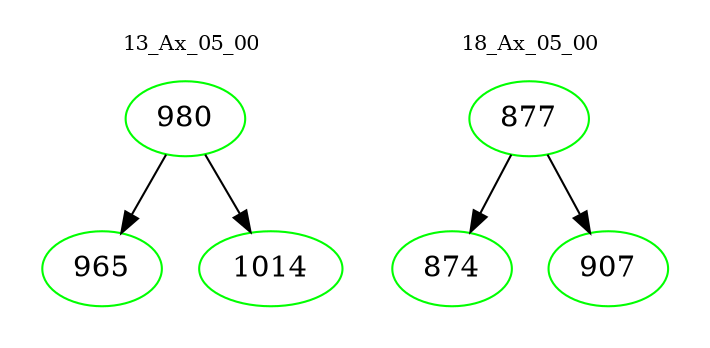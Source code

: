 digraph{
subgraph cluster_0 {
color = white
label = "13_Ax_05_00";
fontsize=10;
T0_980 [label="980", color="green"]
T0_980 -> T0_965 [color="black"]
T0_965 [label="965", color="green"]
T0_980 -> T0_1014 [color="black"]
T0_1014 [label="1014", color="green"]
}
subgraph cluster_1 {
color = white
label = "18_Ax_05_00";
fontsize=10;
T1_877 [label="877", color="green"]
T1_877 -> T1_874 [color="black"]
T1_874 [label="874", color="green"]
T1_877 -> T1_907 [color="black"]
T1_907 [label="907", color="green"]
}
}

